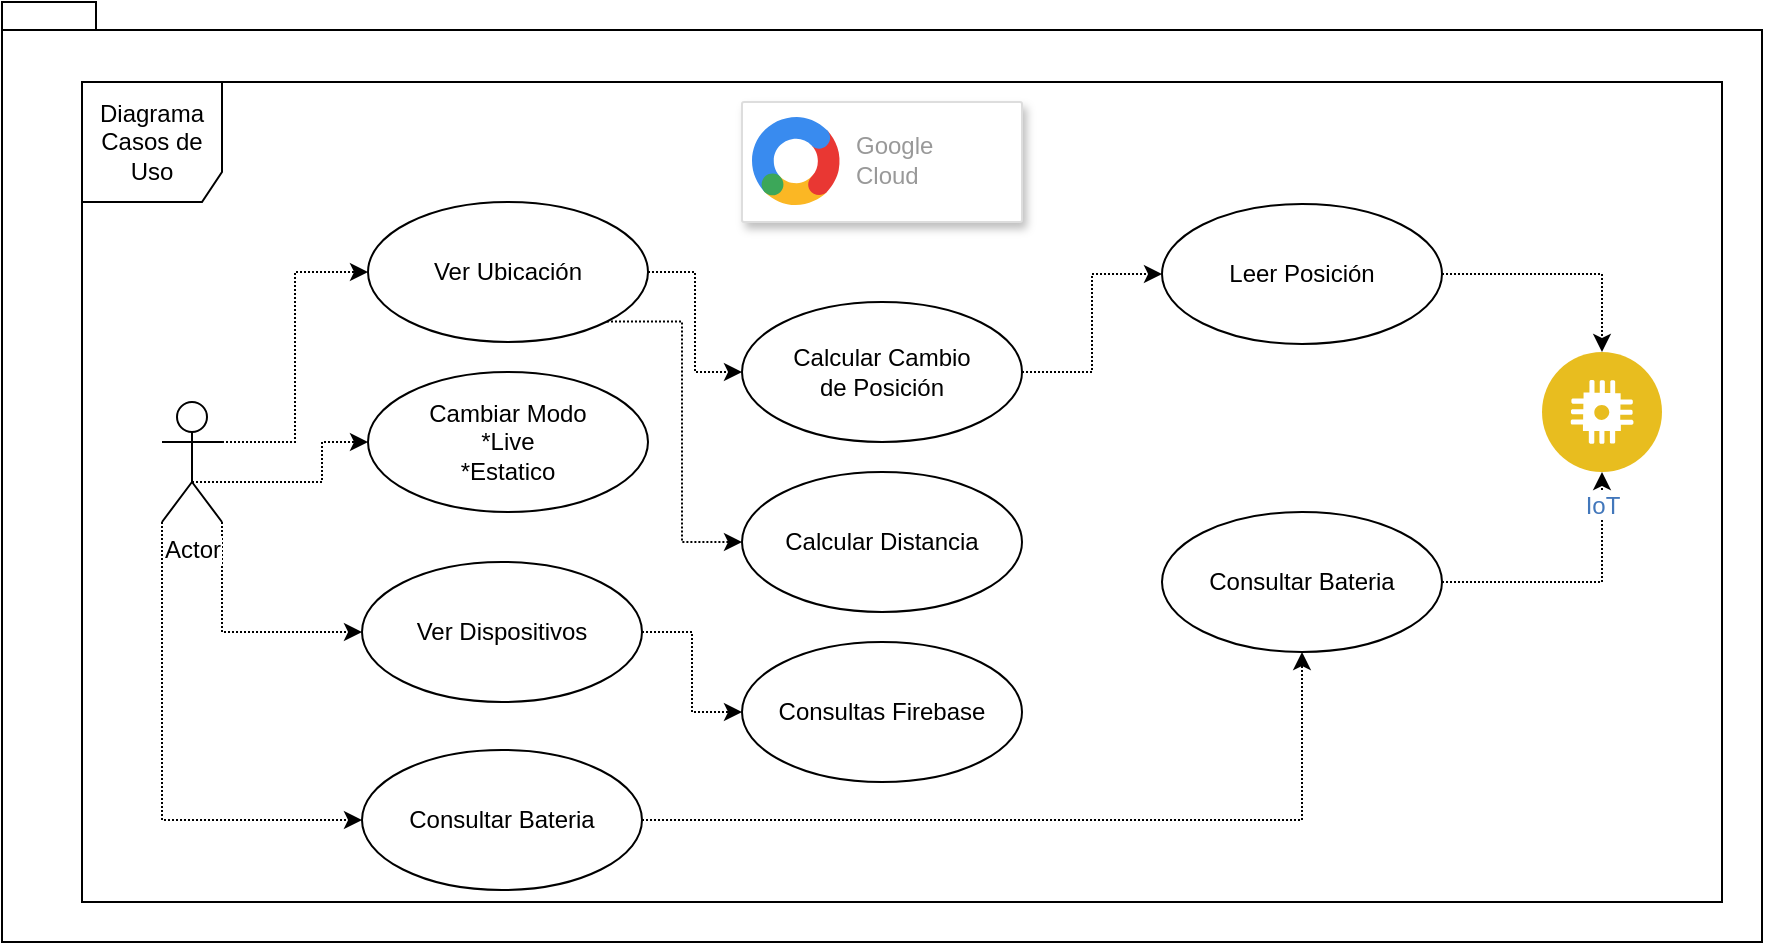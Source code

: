 <mxfile version="12.2.9" type="device" pages="1"><diagram id="FAn2jbSgkVnCJqzoYBZA" name="Page-1"><mxGraphModel dx="869" dy="479" grid="1" gridSize="10" guides="1" tooltips="1" connect="1" arrows="1" fold="1" page="1" pageScale="1" pageWidth="827" pageHeight="1169" math="0" shadow="0"><root><mxCell id="0"/><mxCell id="1" parent="0"/><mxCell id="gto0Wu2fyLhfQhaKZk1m-1" value="" style="shape=folder;fontStyle=1;spacingTop=10;tabWidth=40;tabHeight=14;tabPosition=left;html=1;" vertex="1" parent="1"><mxGeometry x="90" y="140" width="880" height="470" as="geometry"/></mxCell><mxCell id="gto0Wu2fyLhfQhaKZk1m-2" value="Diagrama Casos de Uso" style="shape=umlFrame;whiteSpace=wrap;html=1;width=70;height=60;" vertex="1" parent="1"><mxGeometry x="130" y="180" width="820" height="410" as="geometry"/></mxCell><mxCell id="gto0Wu2fyLhfQhaKZk1m-26" style="edgeStyle=orthogonalEdgeStyle;rounded=0;orthogonalLoop=1;jettySize=auto;html=1;exitX=1;exitY=0.333;exitDx=0;exitDy=0;exitPerimeter=0;entryX=0;entryY=0.5;entryDx=0;entryDy=0;dashed=1;dashPattern=1 1;" edge="1" parent="1" source="gto0Wu2fyLhfQhaKZk1m-4" target="gto0Wu2fyLhfQhaKZk1m-5"><mxGeometry relative="1" as="geometry"/></mxCell><mxCell id="gto0Wu2fyLhfQhaKZk1m-27" style="edgeStyle=orthogonalEdgeStyle;rounded=0;orthogonalLoop=1;jettySize=auto;html=1;exitX=0.5;exitY=0.5;exitDx=0;exitDy=0;exitPerimeter=0;entryX=0;entryY=0.5;entryDx=0;entryDy=0;dashed=1;dashPattern=1 1;" edge="1" parent="1" source="gto0Wu2fyLhfQhaKZk1m-4" target="gto0Wu2fyLhfQhaKZk1m-6"><mxGeometry relative="1" as="geometry"><Array as="points"><mxPoint x="185" y="380"/><mxPoint x="250" y="380"/><mxPoint x="250" y="360"/></Array></mxGeometry></mxCell><mxCell id="gto0Wu2fyLhfQhaKZk1m-29" style="edgeStyle=orthogonalEdgeStyle;rounded=0;orthogonalLoop=1;jettySize=auto;html=1;exitX=1;exitY=1;exitDx=0;exitDy=0;exitPerimeter=0;entryX=0;entryY=0.5;entryDx=0;entryDy=0;dashed=1;dashPattern=1 1;" edge="1" parent="1" source="gto0Wu2fyLhfQhaKZk1m-4" target="gto0Wu2fyLhfQhaKZk1m-9"><mxGeometry relative="1" as="geometry"/></mxCell><mxCell id="gto0Wu2fyLhfQhaKZk1m-30" style="edgeStyle=orthogonalEdgeStyle;rounded=0;orthogonalLoop=1;jettySize=auto;html=1;exitX=0;exitY=1;exitDx=0;exitDy=0;exitPerimeter=0;entryX=0;entryY=0.5;entryDx=0;entryDy=0;dashed=1;dashPattern=1 1;" edge="1" parent="1" source="gto0Wu2fyLhfQhaKZk1m-4" target="gto0Wu2fyLhfQhaKZk1m-17"><mxGeometry relative="1" as="geometry"/></mxCell><mxCell id="gto0Wu2fyLhfQhaKZk1m-4" value="Actor" style="shape=umlActor;verticalLabelPosition=bottom;labelBackgroundColor=#ffffff;verticalAlign=top;html=1;" vertex="1" parent="1"><mxGeometry x="170" y="340" width="30" height="60" as="geometry"/></mxCell><mxCell id="gto0Wu2fyLhfQhaKZk1m-18" style="edgeStyle=orthogonalEdgeStyle;rounded=0;orthogonalLoop=1;jettySize=auto;html=1;exitX=1;exitY=0.5;exitDx=0;exitDy=0;entryX=0;entryY=0.5;entryDx=0;entryDy=0;dashed=1;dashPattern=1 1;" edge="1" parent="1" source="gto0Wu2fyLhfQhaKZk1m-5" target="gto0Wu2fyLhfQhaKZk1m-7"><mxGeometry relative="1" as="geometry"/></mxCell><mxCell id="gto0Wu2fyLhfQhaKZk1m-19" style="edgeStyle=orthogonalEdgeStyle;rounded=0;orthogonalLoop=1;jettySize=auto;html=1;exitX=1;exitY=1;exitDx=0;exitDy=0;entryX=0;entryY=0.5;entryDx=0;entryDy=0;dashed=1;dashPattern=1 1;" edge="1" parent="1" source="gto0Wu2fyLhfQhaKZk1m-5" target="gto0Wu2fyLhfQhaKZk1m-8"><mxGeometry relative="1" as="geometry"><Array as="points"><mxPoint x="430" y="300"/><mxPoint x="430" y="410"/></Array></mxGeometry></mxCell><mxCell id="gto0Wu2fyLhfQhaKZk1m-5" value="Ver Ubicación" style="ellipse;whiteSpace=wrap;html=1;" vertex="1" parent="1"><mxGeometry x="273" y="240" width="140" height="70" as="geometry"/></mxCell><mxCell id="gto0Wu2fyLhfQhaKZk1m-6" value="&lt;div&gt;Cambiar Modo &lt;br&gt;&lt;/div&gt;&lt;div&gt;*Live&lt;/div&gt;&lt;div&gt;*Estatico&lt;br&gt;&lt;/div&gt;" style="ellipse;whiteSpace=wrap;html=1;" vertex="1" parent="1"><mxGeometry x="273" y="325" width="140" height="70" as="geometry"/></mxCell><mxCell id="gto0Wu2fyLhfQhaKZk1m-15" style="edgeStyle=orthogonalEdgeStyle;rounded=0;orthogonalLoop=1;jettySize=auto;html=1;exitX=1;exitY=0.5;exitDx=0;exitDy=0;dashed=1;dashPattern=1 1;" edge="1" parent="1" source="gto0Wu2fyLhfQhaKZk1m-7" target="gto0Wu2fyLhfQhaKZk1m-10"><mxGeometry relative="1" as="geometry"/></mxCell><mxCell id="gto0Wu2fyLhfQhaKZk1m-7" value="&lt;div&gt;Calcular Cambio &lt;br&gt;&lt;/div&gt;&lt;div&gt;de Posición &lt;br&gt;&lt;/div&gt;" style="ellipse;whiteSpace=wrap;html=1;" vertex="1" parent="1"><mxGeometry x="460" y="290" width="140" height="70" as="geometry"/></mxCell><mxCell id="gto0Wu2fyLhfQhaKZk1m-8" value="&lt;div&gt;Calcular Distancia&lt;br&gt;&lt;/div&gt;" style="ellipse;whiteSpace=wrap;html=1;" vertex="1" parent="1"><mxGeometry x="460" y="375" width="140" height="70" as="geometry"/></mxCell><mxCell id="gto0Wu2fyLhfQhaKZk1m-21" style="edgeStyle=orthogonalEdgeStyle;rounded=0;orthogonalLoop=1;jettySize=auto;html=1;exitX=1;exitY=0.5;exitDx=0;exitDy=0;entryX=0;entryY=0.5;entryDx=0;entryDy=0;dashed=1;dashPattern=1 1;" edge="1" parent="1" source="gto0Wu2fyLhfQhaKZk1m-9" target="gto0Wu2fyLhfQhaKZk1m-20"><mxGeometry relative="1" as="geometry"/></mxCell><mxCell id="gto0Wu2fyLhfQhaKZk1m-9" value="Ver Dispositivos" style="ellipse;whiteSpace=wrap;html=1;" vertex="1" parent="1"><mxGeometry x="270" y="420" width="140" height="70" as="geometry"/></mxCell><mxCell id="gto0Wu2fyLhfQhaKZk1m-23" style="edgeStyle=orthogonalEdgeStyle;rounded=0;orthogonalLoop=1;jettySize=auto;html=1;exitX=1;exitY=0.5;exitDx=0;exitDy=0;dashed=1;dashPattern=1 1;" edge="1" parent="1" source="gto0Wu2fyLhfQhaKZk1m-10" target="gto0Wu2fyLhfQhaKZk1m-12"><mxGeometry relative="1" as="geometry"/></mxCell><mxCell id="gto0Wu2fyLhfQhaKZk1m-10" value="Leer Posición " style="ellipse;whiteSpace=wrap;html=1;" vertex="1" parent="1"><mxGeometry x="670" y="241" width="140" height="70" as="geometry"/></mxCell><mxCell id="gto0Wu2fyLhfQhaKZk1m-24" style="edgeStyle=orthogonalEdgeStyle;rounded=0;orthogonalLoop=1;jettySize=auto;html=1;exitX=1;exitY=0.5;exitDx=0;exitDy=0;entryX=0.5;entryY=1;entryDx=0;entryDy=0;dashed=1;dashPattern=1 1;" edge="1" parent="1" source="gto0Wu2fyLhfQhaKZk1m-11" target="gto0Wu2fyLhfQhaKZk1m-12"><mxGeometry relative="1" as="geometry"/></mxCell><mxCell id="gto0Wu2fyLhfQhaKZk1m-11" value="Consultar Bateria" style="ellipse;whiteSpace=wrap;html=1;" vertex="1" parent="1"><mxGeometry x="670" y="395" width="140" height="70" as="geometry"/></mxCell><mxCell id="gto0Wu2fyLhfQhaKZk1m-12" value="IoT" style="aspect=fixed;perimeter=ellipsePerimeter;html=1;align=center;shadow=0;dashed=0;fontColor=#4277BB;labelBackgroundColor=#ffffff;fontSize=12;spacingTop=3;image;image=img/lib/ibm/applications/iot_application.svg;" vertex="1" parent="1"><mxGeometry x="860" y="315" width="60" height="60" as="geometry"/></mxCell><mxCell id="gto0Wu2fyLhfQhaKZk1m-13" value="" style="strokeColor=#dddddd;shadow=1;strokeWidth=1;rounded=1;absoluteArcSize=1;arcSize=2;" vertex="1" parent="1"><mxGeometry x="460" y="190" width="140" height="60" as="geometry"/></mxCell><mxCell id="gto0Wu2fyLhfQhaKZk1m-14" value="Google&lt;br&gt;Cloud" style="dashed=0;connectable=0;html=1;fillColor=#5184F3;strokeColor=none;shape=mxgraph.gcp2.google_analytics_360;part=1;labelPosition=right;verticalLabelPosition=middle;align=left;verticalAlign=middle;spacingLeft=5;fontColor=#999999;fontSize=12;" vertex="1" parent="gto0Wu2fyLhfQhaKZk1m-13"><mxGeometry width="45" height="44.1" relative="1" as="geometry"><mxPoint x="5" y="7.45" as="offset"/></mxGeometry></mxCell><mxCell id="gto0Wu2fyLhfQhaKZk1m-25" style="edgeStyle=orthogonalEdgeStyle;rounded=0;orthogonalLoop=1;jettySize=auto;html=1;exitX=1;exitY=0.5;exitDx=0;exitDy=0;entryX=0.5;entryY=1;entryDx=0;entryDy=0;dashed=1;dashPattern=1 1;" edge="1" parent="1" source="gto0Wu2fyLhfQhaKZk1m-17" target="gto0Wu2fyLhfQhaKZk1m-11"><mxGeometry relative="1" as="geometry"/></mxCell><mxCell id="gto0Wu2fyLhfQhaKZk1m-17" value="Consultar Bateria" style="ellipse;whiteSpace=wrap;html=1;" vertex="1" parent="1"><mxGeometry x="270" y="514" width="140" height="70" as="geometry"/></mxCell><mxCell id="gto0Wu2fyLhfQhaKZk1m-20" value="Consultas Firebase" style="ellipse;whiteSpace=wrap;html=1;" vertex="1" parent="1"><mxGeometry x="460" y="460" width="140" height="70" as="geometry"/></mxCell></root></mxGraphModel></diagram></mxfile>